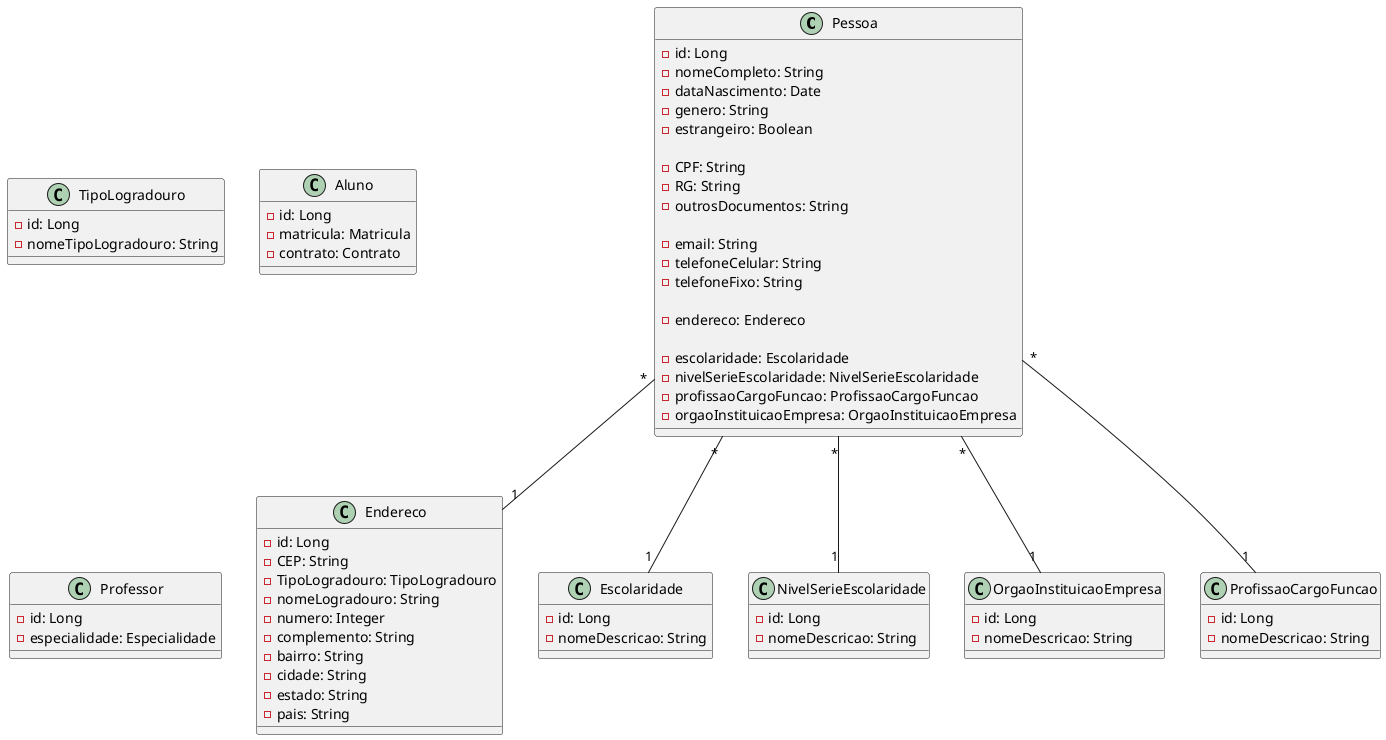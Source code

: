 @startuml

class Pessoa {
    - id: Long
    - nomeCompleto: String
    - dataNascimento: Date
    - genero: String
    - estrangeiro: Boolean

    - CPF: String
    - RG: String
    - outrosDocumentos: String

    - email: String
    - telefoneCelular: String
    - telefoneFixo: String

    - endereco: Endereco

    - escolaridade: Escolaridade
    - nivelSerieEscolaridade: NivelSerieEscolaridade
    - profissaoCargoFuncao: ProfissaoCargoFuncao
    - orgaoInstituicaoEmpresa: OrgaoInstituicaoEmpresa
}

class Endereco {
    - id: Long
    - CEP: String
    - TipoLogradouro: TipoLogradouro
    - nomeLogradouro: String
    - numero: Integer
    - complemento: String
    - bairro: String
    - cidade: String
    - estado: String
    - pais: String
}

class TipoLogradouro {
    - id: Long
    - nomeTipoLogradouro: String
}

class Escolaridade {
    - id: Long
    - nomeDescricao: String
}

class NivelSerieEscolaridade {
    - id: Long
    - nomeDescricao: String
}

class OrgaoInstituicaoEmpresa {
    - id: Long
    - nomeDescricao: String
}

class ProfissaoCargoFuncao {
    - id: Long
    - nomeDescricao: String
}

class Aluno {
    - id: Long
    - matricula: Matricula
    - contrato: Contrato
}
 class Professor {
    - id: Long
    - especialidade: Especialidade
}

Pessoa "*" -- "1" Endereco
Pessoa "*" -- "1" Escolaridade
Pessoa "*" -- "1" NivelSerieEscolaridade
Pessoa "*" -- "1" ProfissaoCargoFuncao
Pessoa "*" -- "1" OrgaoInstituicaoEmpresa



@enduml